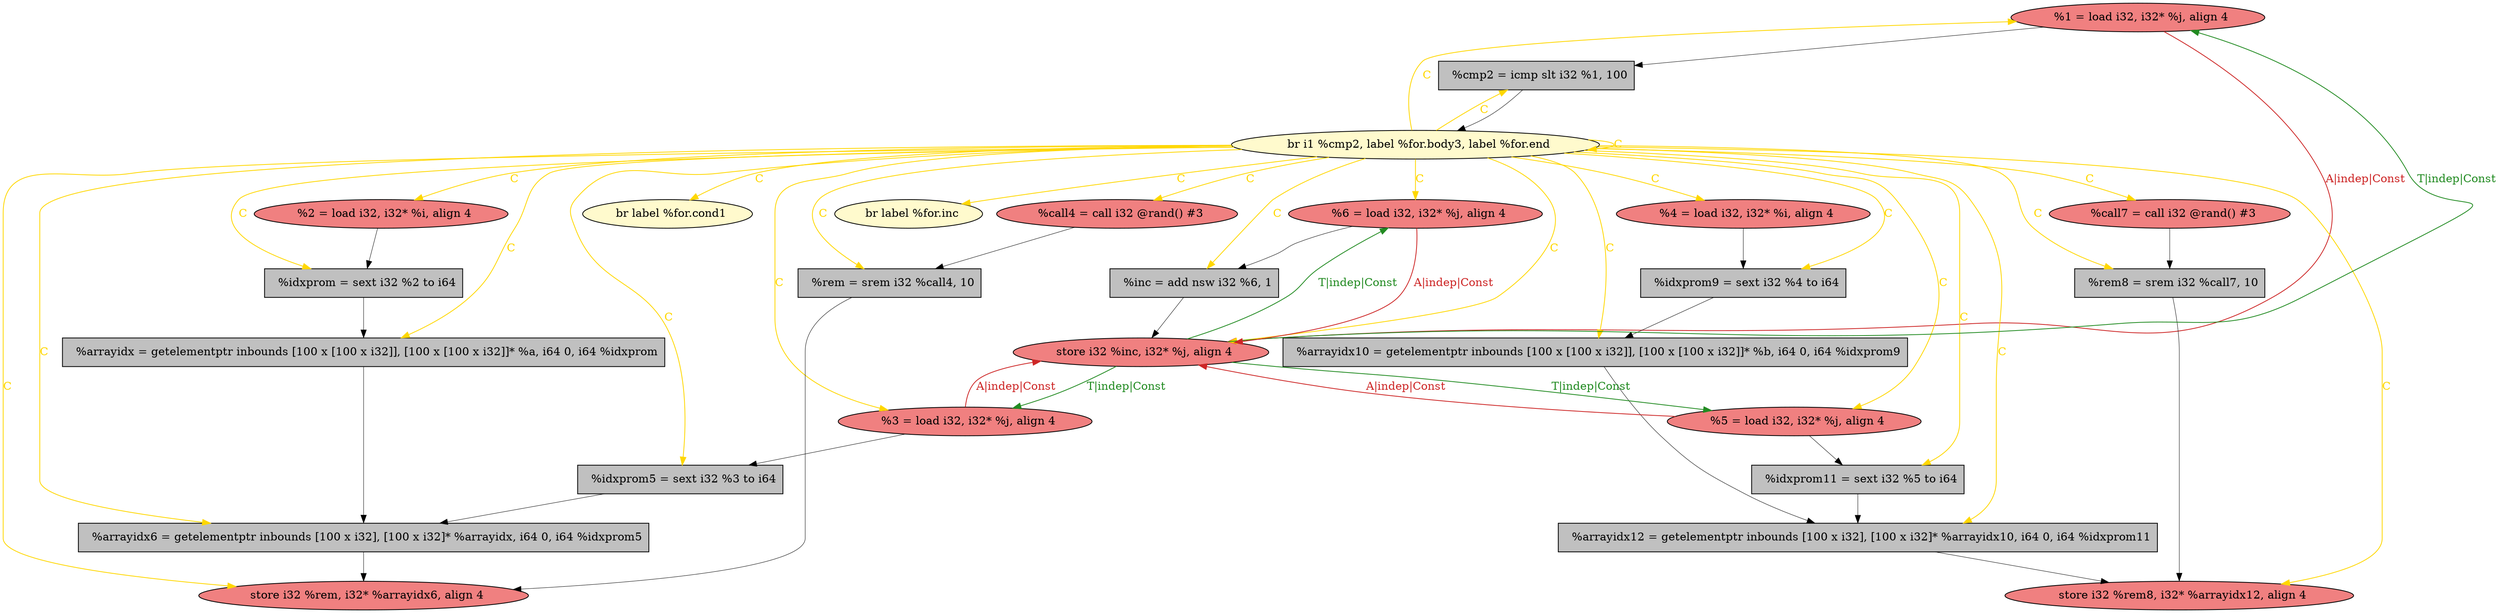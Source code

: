 
digraph G {


node1094 [fillcolor=lightcoral,label="  %1 = load i32, i32* %j, align 4",shape=ellipse,style=filled ]
node1093 [fillcolor=lightcoral,label="  %3 = load i32, i32* %j, align 4",shape=ellipse,style=filled ]
node1092 [fillcolor=lemonchiffon,label="  br i1 %cmp2, label %for.body3, label %for.end",shape=ellipse,style=filled ]
node1091 [fillcolor=lightcoral,label="  %call4 = call i32 @rand() #3",shape=ellipse,style=filled ]
node1089 [fillcolor=grey,label="  %arrayidx = getelementptr inbounds [100 x [100 x i32]], [100 x [100 x i32]]* %a, i64 0, i64 %idxprom",shape=rectangle,style=filled ]
node1088 [fillcolor=grey,label="  %idxprom5 = sext i32 %3 to i64",shape=rectangle,style=filled ]
node1087 [fillcolor=grey,label="  %arrayidx10 = getelementptr inbounds [100 x [100 x i32]], [100 x [100 x i32]]* %b, i64 0, i64 %idxprom9",shape=rectangle,style=filled ]
node1085 [fillcolor=grey,label="  %idxprom11 = sext i32 %5 to i64",shape=rectangle,style=filled ]
node1074 [fillcolor=lightcoral,label="  store i32 %rem, i32* %arrayidx6, align 4",shape=ellipse,style=filled ]
node1072 [fillcolor=lightcoral,label="  %call7 = call i32 @rand() #3",shape=ellipse,style=filled ]
node1090 [fillcolor=grey,label="  %rem = srem i32 %call4, 10",shape=rectangle,style=filled ]
node1070 [fillcolor=grey,label="  %idxprom9 = sext i32 %4 to i64",shape=rectangle,style=filled ]
node1075 [fillcolor=grey,label="  %arrayidx6 = getelementptr inbounds [100 x i32], [100 x i32]* %arrayidx, i64 0, i64 %idxprom5",shape=rectangle,style=filled ]
node1076 [fillcolor=grey,label="  %idxprom = sext i32 %2 to i64",shape=rectangle,style=filled ]
node1077 [fillcolor=grey,label="  %cmp2 = icmp slt i32 %1, 100",shape=rectangle,style=filled ]
node1080 [fillcolor=lemonchiffon,label="  br label %for.cond1",shape=ellipse,style=filled ]
node1086 [fillcolor=lightcoral,label="  %5 = load i32, i32* %j, align 4",shape=ellipse,style=filled ]
node1071 [fillcolor=grey,label="  %arrayidx12 = getelementptr inbounds [100 x i32], [100 x i32]* %arrayidx10, i64 0, i64 %idxprom11",shape=rectangle,style=filled ]
node1069 [fillcolor=grey,label="  %rem8 = srem i32 %call7, 10",shape=rectangle,style=filled ]
node1082 [fillcolor=grey,label="  %inc = add nsw i32 %6, 1",shape=rectangle,style=filled ]
node1079 [fillcolor=lightcoral,label="  store i32 %rem8, i32* %arrayidx12, align 4",shape=ellipse,style=filled ]
node1078 [fillcolor=lightcoral,label="  %4 = load i32, i32* %i, align 4",shape=ellipse,style=filled ]
node1081 [fillcolor=lemonchiffon,label="  br label %for.inc",shape=ellipse,style=filled ]
node1083 [fillcolor=lightcoral,label="  store i32 %inc, i32* %j, align 4",shape=ellipse,style=filled ]
node1073 [fillcolor=lightcoral,label="  %2 = load i32, i32* %i, align 4",shape=ellipse,style=filled ]
node1084 [fillcolor=lightcoral,label="  %6 = load i32, i32* %j, align 4",shape=ellipse,style=filled ]

node1092->node1091 [style=solid,color=gold,label="C",penwidth=1.0,fontcolor=gold ]
node1094->node1077 [style=solid,color=black,label="",penwidth=0.5,fontcolor=black ]
node1092->node1077 [style=solid,color=gold,label="C",penwidth=1.0,fontcolor=gold ]
node1092->node1094 [style=solid,color=gold,label="C",penwidth=1.0,fontcolor=gold ]
node1092->node1082 [style=solid,color=gold,label="C",penwidth=1.0,fontcolor=gold ]
node1083->node1093 [style=solid,color=forestgreen,label="T|indep|Const",penwidth=1.0,fontcolor=forestgreen ]
node1094->node1083 [style=solid,color=firebrick3,label="A|indep|Const",penwidth=1.0,fontcolor=firebrick3 ]
node1083->node1094 [style=solid,color=forestgreen,label="T|indep|Const",penwidth=1.0,fontcolor=forestgreen ]
node1075->node1074 [style=solid,color=black,label="",penwidth=0.5,fontcolor=black ]
node1092->node1086 [style=solid,color=gold,label="C",penwidth=1.0,fontcolor=gold ]
node1092->node1090 [style=solid,color=gold,label="C",penwidth=1.0,fontcolor=gold ]
node1072->node1069 [style=solid,color=black,label="",penwidth=0.5,fontcolor=black ]
node1078->node1070 [style=solid,color=black,label="",penwidth=0.5,fontcolor=black ]
node1085->node1071 [style=solid,color=black,label="",penwidth=0.5,fontcolor=black ]
node1092->node1092 [style=solid,color=gold,label="C",penwidth=1.0,fontcolor=gold ]
node1092->node1088 [style=solid,color=gold,label="C",penwidth=1.0,fontcolor=gold ]
node1092->node1073 [style=solid,color=gold,label="C",penwidth=1.0,fontcolor=gold ]
node1092->node1085 [style=solid,color=gold,label="C",penwidth=1.0,fontcolor=gold ]
node1092->node1070 [style=solid,color=gold,label="C",penwidth=1.0,fontcolor=gold ]
node1092->node1089 [style=solid,color=gold,label="C",penwidth=1.0,fontcolor=gold ]
node1092->node1069 [style=solid,color=gold,label="C",penwidth=1.0,fontcolor=gold ]
node1092->node1079 [style=solid,color=gold,label="C",penwidth=1.0,fontcolor=gold ]
node1084->node1082 [style=solid,color=black,label="",penwidth=0.5,fontcolor=black ]
node1083->node1084 [style=solid,color=forestgreen,label="T|indep|Const",penwidth=1.0,fontcolor=forestgreen ]
node1093->node1088 [style=solid,color=black,label="",penwidth=0.5,fontcolor=black ]
node1092->node1087 [style=solid,color=gold,label="C",penwidth=1.0,fontcolor=gold ]
node1077->node1092 [style=solid,color=black,label="",penwidth=0.5,fontcolor=black ]
node1092->node1084 [style=solid,color=gold,label="C",penwidth=1.0,fontcolor=gold ]
node1088->node1075 [style=solid,color=black,label="",penwidth=0.5,fontcolor=black ]
node1092->node1074 [style=solid,color=gold,label="C",penwidth=1.0,fontcolor=gold ]
node1092->node1075 [style=solid,color=gold,label="C",penwidth=1.0,fontcolor=gold ]
node1092->node1071 [style=solid,color=gold,label="C",penwidth=1.0,fontcolor=gold ]
node1089->node1075 [style=solid,color=black,label="",penwidth=0.5,fontcolor=black ]
node1071->node1079 [style=solid,color=black,label="",penwidth=0.5,fontcolor=black ]
node1092->node1081 [style=solid,color=gold,label="C",penwidth=1.0,fontcolor=gold ]
node1092->node1083 [style=solid,color=gold,label="C",penwidth=1.0,fontcolor=gold ]
node1092->node1080 [style=solid,color=gold,label="C",penwidth=1.0,fontcolor=gold ]
node1070->node1087 [style=solid,color=black,label="",penwidth=0.5,fontcolor=black ]
node1092->node1093 [style=solid,color=gold,label="C",penwidth=1.0,fontcolor=gold ]
node1092->node1076 [style=solid,color=gold,label="C",penwidth=1.0,fontcolor=gold ]
node1091->node1090 [style=solid,color=black,label="",penwidth=0.5,fontcolor=black ]
node1069->node1079 [style=solid,color=black,label="",penwidth=0.5,fontcolor=black ]
node1092->node1072 [style=solid,color=gold,label="C",penwidth=1.0,fontcolor=gold ]
node1087->node1071 [style=solid,color=black,label="",penwidth=0.5,fontcolor=black ]
node1086->node1083 [style=solid,color=firebrick3,label="A|indep|Const",penwidth=1.0,fontcolor=firebrick3 ]
node1083->node1086 [style=solid,color=forestgreen,label="T|indep|Const",penwidth=1.0,fontcolor=forestgreen ]
node1082->node1083 [style=solid,color=black,label="",penwidth=0.5,fontcolor=black ]
node1084->node1083 [style=solid,color=firebrick3,label="A|indep|Const",penwidth=1.0,fontcolor=firebrick3 ]
node1090->node1074 [style=solid,color=black,label="",penwidth=0.5,fontcolor=black ]
node1086->node1085 [style=solid,color=black,label="",penwidth=0.5,fontcolor=black ]
node1092->node1078 [style=solid,color=gold,label="C",penwidth=1.0,fontcolor=gold ]
node1093->node1083 [style=solid,color=firebrick3,label="A|indep|Const",penwidth=1.0,fontcolor=firebrick3 ]
node1076->node1089 [style=solid,color=black,label="",penwidth=0.5,fontcolor=black ]
node1073->node1076 [style=solid,color=black,label="",penwidth=0.5,fontcolor=black ]


}
